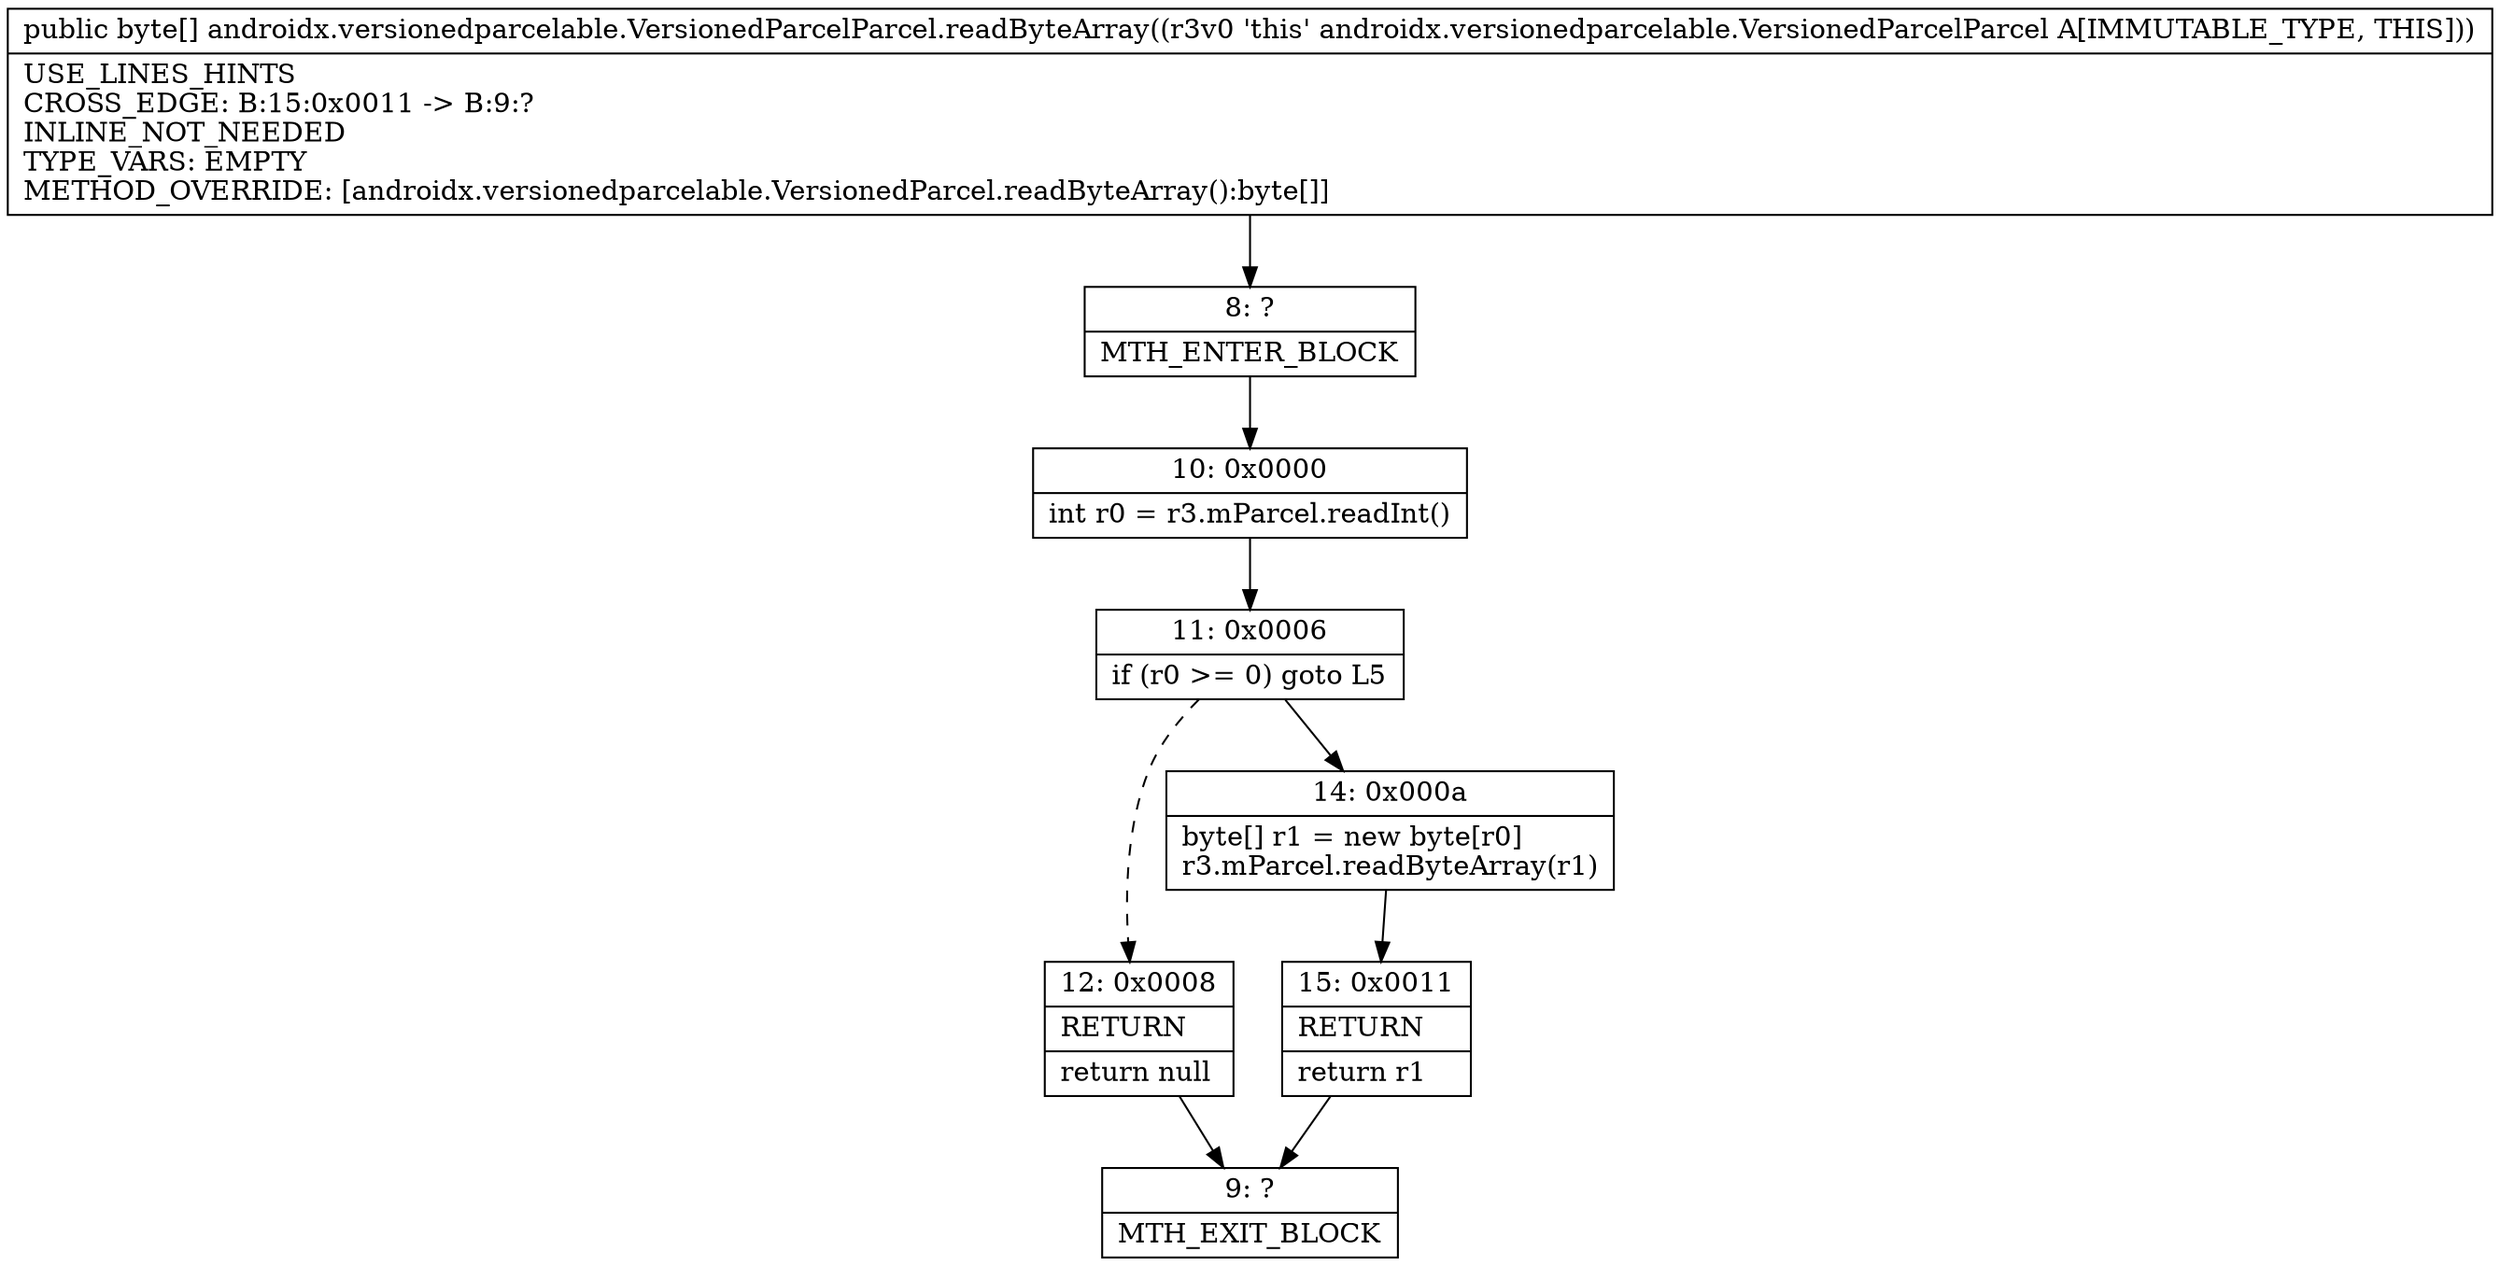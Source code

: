 digraph "CFG forandroidx.versionedparcelable.VersionedParcelParcel.readByteArray()[B" {
Node_8 [shape=record,label="{8\:\ ?|MTH_ENTER_BLOCK\l}"];
Node_10 [shape=record,label="{10\:\ 0x0000|int r0 = r3.mParcel.readInt()\l}"];
Node_11 [shape=record,label="{11\:\ 0x0006|if (r0 \>= 0) goto L5\l}"];
Node_12 [shape=record,label="{12\:\ 0x0008|RETURN\l|return null\l}"];
Node_9 [shape=record,label="{9\:\ ?|MTH_EXIT_BLOCK\l}"];
Node_14 [shape=record,label="{14\:\ 0x000a|byte[] r1 = new byte[r0]\lr3.mParcel.readByteArray(r1)\l}"];
Node_15 [shape=record,label="{15\:\ 0x0011|RETURN\l|return r1\l}"];
MethodNode[shape=record,label="{public byte[] androidx.versionedparcelable.VersionedParcelParcel.readByteArray((r3v0 'this' androidx.versionedparcelable.VersionedParcelParcel A[IMMUTABLE_TYPE, THIS]))  | USE_LINES_HINTS\lCROSS_EDGE: B:15:0x0011 \-\> B:9:?\lINLINE_NOT_NEEDED\lTYPE_VARS: EMPTY\lMETHOD_OVERRIDE: [androidx.versionedparcelable.VersionedParcel.readByteArray():byte[]]\l}"];
MethodNode -> Node_8;Node_8 -> Node_10;
Node_10 -> Node_11;
Node_11 -> Node_12[style=dashed];
Node_11 -> Node_14;
Node_12 -> Node_9;
Node_14 -> Node_15;
Node_15 -> Node_9;
}

